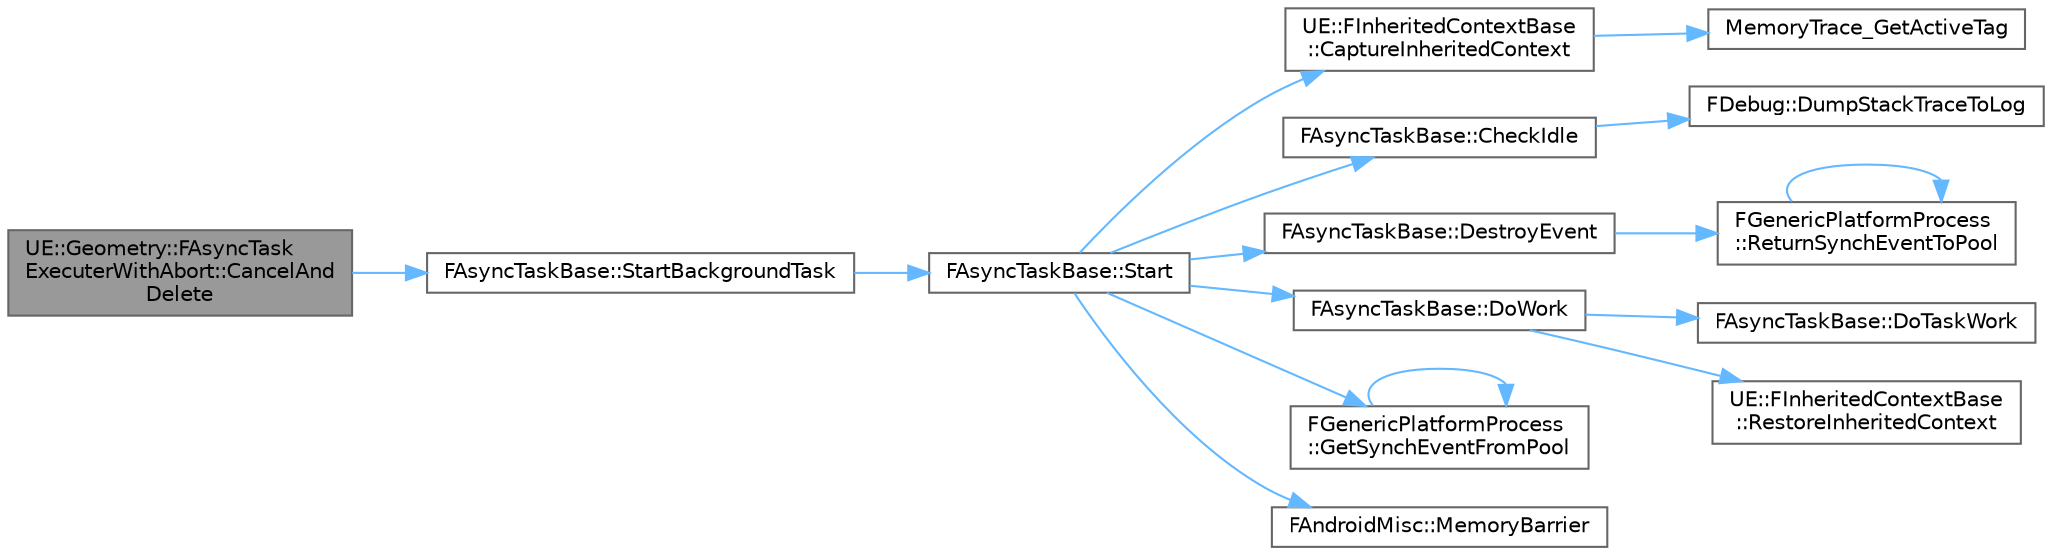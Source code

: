 digraph "UE::Geometry::FAsyncTaskExecuterWithAbort::CancelAndDelete"
{
 // INTERACTIVE_SVG=YES
 // LATEX_PDF_SIZE
  bgcolor="transparent";
  edge [fontname=Helvetica,fontsize=10,labelfontname=Helvetica,labelfontsize=10];
  node [fontname=Helvetica,fontsize=10,shape=box,height=0.2,width=0.4];
  rankdir="LR";
  Node1 [id="Node000001",label="UE::Geometry::FAsyncTask\lExecuterWithAbort::CancelAnd\lDelete",height=0.2,width=0.4,color="gray40", fillcolor="grey60", style="filled", fontcolor="black",tooltip="Tells the child FAbandonableTask to terminate itself, via the bAbort flag passed in SetAbortSource,..."];
  Node1 -> Node2 [id="edge1_Node000001_Node000002",color="steelblue1",style="solid",tooltip=" "];
  Node2 [id="Node000002",label="FAsyncTaskBase::StartBackgroundTask",height=0.2,width=0.4,color="grey40", fillcolor="white", style="filled",URL="$dd/d1f/classFAsyncTaskBase.html#a95b4dfb08548988b7236fb1b95f450f7",tooltip="Queue this task for processing by the background thread pool."];
  Node2 -> Node3 [id="edge2_Node000002_Node000003",color="steelblue1",style="solid",tooltip=" "];
  Node3 [id="Node000003",label="FAsyncTaskBase::Start",height=0.2,width=0.4,color="grey40", fillcolor="white", style="filled",URL="$dd/d1f/classFAsyncTaskBase.html#a7d2f5aaf9d465aca330a062715982cf8",tooltip=" "];
  Node3 -> Node4 [id="edge3_Node000003_Node000004",color="steelblue1",style="solid",tooltip=" "];
  Node4 [id="Node000004",label="UE::FInheritedContextBase\l::CaptureInheritedContext",height=0.2,width=0.4,color="grey40", fillcolor="white", style="filled",URL="$dc/d16/classUE_1_1FInheritedContextBase.html#a6098804b446b9aa6ba1093d69b90ff94",tooltip=" "];
  Node4 -> Node5 [id="edge4_Node000004_Node000005",color="steelblue1",style="solid",tooltip=" "];
  Node5 [id="Node000005",label="MemoryTrace_GetActiveTag",height=0.2,width=0.4,color="grey40", fillcolor="white", style="filled",URL="$de/d56/TagTrace_8h.html#a9c79ad2c1bed03e803909fd138efad8e",tooltip=" "];
  Node3 -> Node6 [id="edge5_Node000003_Node000006",color="steelblue1",style="solid",tooltip=" "];
  Node6 [id="Node000006",label="FAsyncTaskBase::CheckIdle",height=0.2,width=0.4,color="grey40", fillcolor="white", style="filled",URL="$dd/d1f/classFAsyncTaskBase.html#afd0990a2768264a1192c87bc6ef2537b",tooltip="Internal call to assert that we are idle."];
  Node6 -> Node7 [id="edge6_Node000006_Node000007",color="steelblue1",style="solid",tooltip=" "];
  Node7 [id="Node000007",label="FDebug::DumpStackTraceToLog",height=0.2,width=0.4,color="grey40", fillcolor="white", style="filled",URL="$df/d54/structFDebug.html#a119235736bea9f64323b7c7ad0225365",tooltip="Dumps the stack trace into the log, meant to be used for debugging purposes."];
  Node3 -> Node8 [id="edge7_Node000003_Node000008",color="steelblue1",style="solid",tooltip=" "];
  Node8 [id="Node000008",label="FAsyncTaskBase::DestroyEvent",height=0.2,width=0.4,color="grey40", fillcolor="white", style="filled",URL="$dd/d1f/classFAsyncTaskBase.html#ad47157ca02c56ad17cf8096e8181158e",tooltip=" "];
  Node8 -> Node9 [id="edge8_Node000008_Node000009",color="steelblue1",style="solid",tooltip=" "];
  Node9 [id="Node000009",label="FGenericPlatformProcess\l::ReturnSynchEventToPool",height=0.2,width=0.4,color="grey40", fillcolor="white", style="filled",URL="$d6/d6d/structFGenericPlatformProcess.html#af86844e5ee7ceec803384fd7c070aced",tooltip="Returns an event to the pool."];
  Node9 -> Node9 [id="edge9_Node000009_Node000009",color="steelblue1",style="solid",tooltip=" "];
  Node3 -> Node10 [id="edge10_Node000003_Node000010",color="steelblue1",style="solid",tooltip=" "];
  Node10 [id="Node000010",label="FAsyncTaskBase::DoWork",height=0.2,width=0.4,color="grey40", fillcolor="white", style="filled",URL="$dd/d1f/classFAsyncTaskBase.html#aaf21f53e538cb068a717a708fa98a8f9",tooltip="Tells the user job to do the work, sometimes called synchronously, sometimes from the thread pool."];
  Node10 -> Node11 [id="edge11_Node000010_Node000011",color="steelblue1",style="solid",tooltip=" "];
  Node11 [id="Node000011",label="FAsyncTaskBase::DoTaskWork",height=0.2,width=0.4,color="grey40", fillcolor="white", style="filled",URL="$dd/d1f/classFAsyncTaskBase.html#a7d8068c5e74cec1ab9ae93a3a2c8201b",tooltip="Perform task's work."];
  Node10 -> Node12 [id="edge12_Node000010_Node000012",color="steelblue1",style="solid",tooltip=" "];
  Node12 [id="Node000012",label="UE::FInheritedContextBase\l::RestoreInheritedContext",height=0.2,width=0.4,color="grey40", fillcolor="white", style="filled",URL="$dc/d16/classUE_1_1FInheritedContextBase.html#a2e7f2280ea5c42a8a09965cdbdaa90c2",tooltip=" "];
  Node3 -> Node13 [id="edge13_Node000003_Node000013",color="steelblue1",style="solid",tooltip=" "];
  Node13 [id="Node000013",label="FGenericPlatformProcess\l::GetSynchEventFromPool",height=0.2,width=0.4,color="grey40", fillcolor="white", style="filled",URL="$d6/d6d/structFGenericPlatformProcess.html#a2af60d0cbc8aaefc979d52dc082d4c59",tooltip="Gets an event from the pool or creates a new one if necessary."];
  Node13 -> Node13 [id="edge14_Node000013_Node000013",color="steelblue1",style="solid",tooltip=" "];
  Node3 -> Node14 [id="edge15_Node000003_Node000014",color="steelblue1",style="solid",tooltip=" "];
  Node14 [id="Node000014",label="FAndroidMisc::MemoryBarrier",height=0.2,width=0.4,color="grey40", fillcolor="white", style="filled",URL="$db/d8b/structFAndroidMisc.html#a047b0e2fcad1de31f3f8d408b507084c",tooltip=" "];
}
